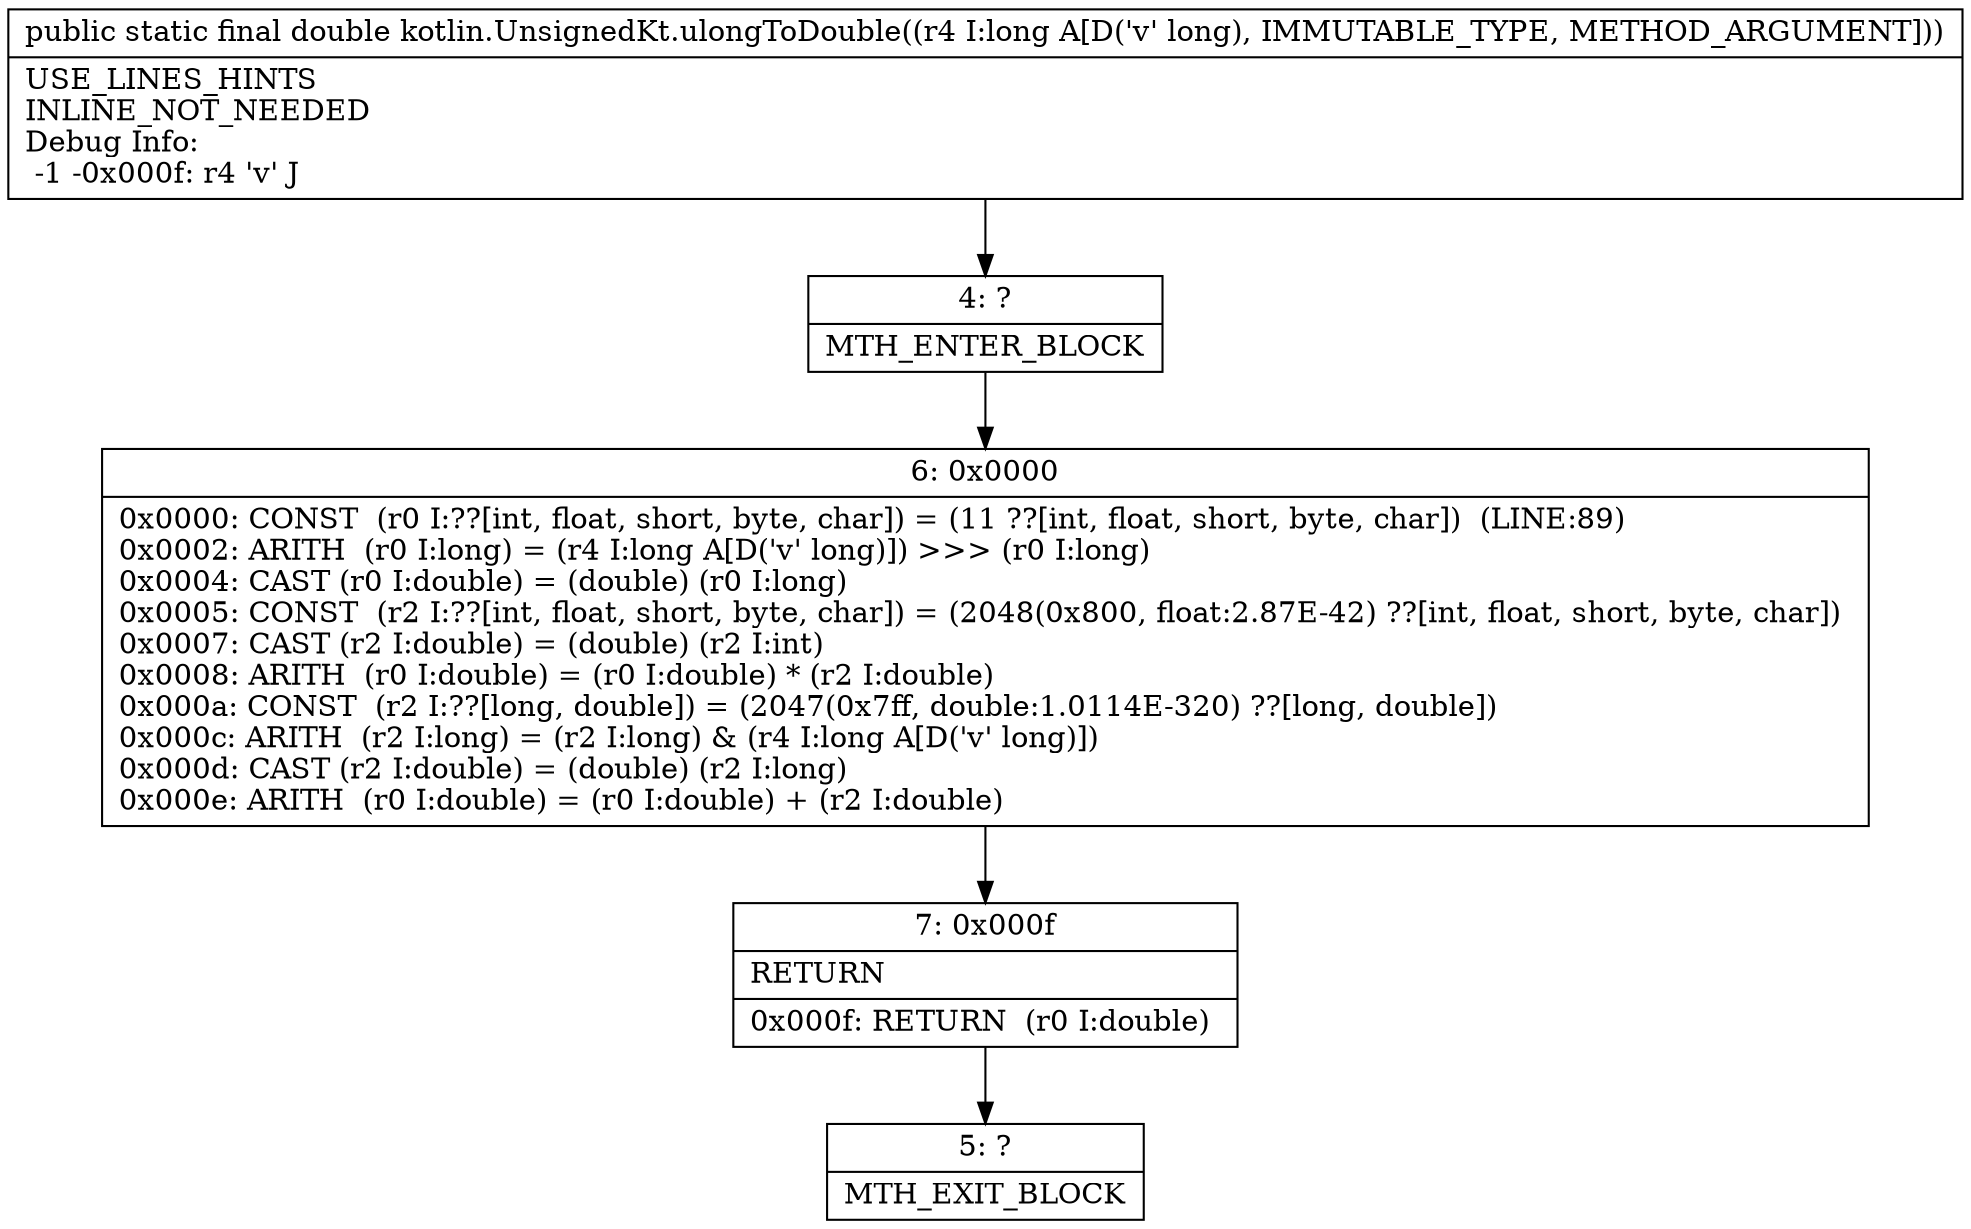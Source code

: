digraph "CFG forkotlin.UnsignedKt.ulongToDouble(J)D" {
Node_4 [shape=record,label="{4\:\ ?|MTH_ENTER_BLOCK\l}"];
Node_6 [shape=record,label="{6\:\ 0x0000|0x0000: CONST  (r0 I:??[int, float, short, byte, char]) = (11 ??[int, float, short, byte, char])  (LINE:89)\l0x0002: ARITH  (r0 I:long) = (r4 I:long A[D('v' long)]) \>\>\> (r0 I:long) \l0x0004: CAST (r0 I:double) = (double) (r0 I:long) \l0x0005: CONST  (r2 I:??[int, float, short, byte, char]) = (2048(0x800, float:2.87E\-42) ??[int, float, short, byte, char]) \l0x0007: CAST (r2 I:double) = (double) (r2 I:int) \l0x0008: ARITH  (r0 I:double) = (r0 I:double) * (r2 I:double) \l0x000a: CONST  (r2 I:??[long, double]) = (2047(0x7ff, double:1.0114E\-320) ??[long, double]) \l0x000c: ARITH  (r2 I:long) = (r2 I:long) & (r4 I:long A[D('v' long)]) \l0x000d: CAST (r2 I:double) = (double) (r2 I:long) \l0x000e: ARITH  (r0 I:double) = (r0 I:double) + (r2 I:double) \l}"];
Node_7 [shape=record,label="{7\:\ 0x000f|RETURN\l|0x000f: RETURN  (r0 I:double) \l}"];
Node_5 [shape=record,label="{5\:\ ?|MTH_EXIT_BLOCK\l}"];
MethodNode[shape=record,label="{public static final double kotlin.UnsignedKt.ulongToDouble((r4 I:long A[D('v' long), IMMUTABLE_TYPE, METHOD_ARGUMENT]))  | USE_LINES_HINTS\lINLINE_NOT_NEEDED\lDebug Info:\l  \-1 \-0x000f: r4 'v' J\l}"];
MethodNode -> Node_4;Node_4 -> Node_6;
Node_6 -> Node_7;
Node_7 -> Node_5;
}

